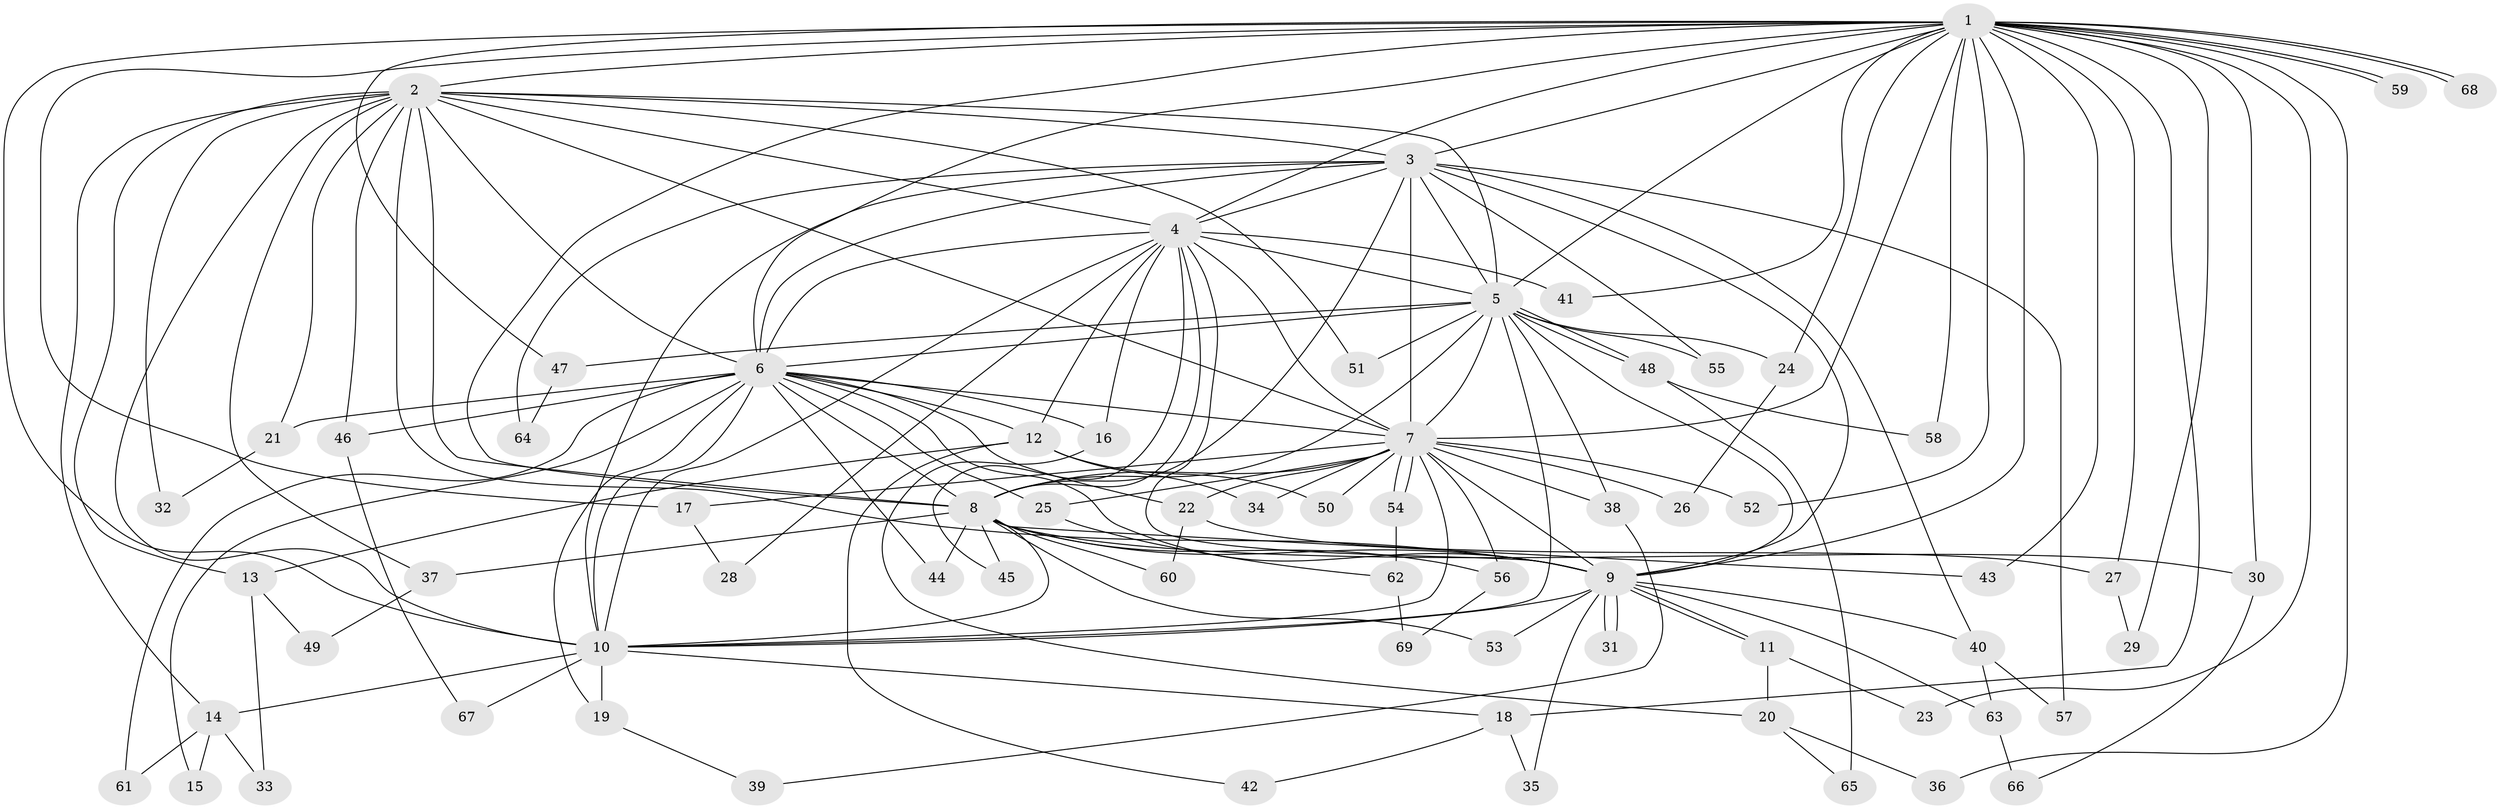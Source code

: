 // Generated by graph-tools (version 1.1) at 2025/14/03/09/25 04:14:02]
// undirected, 69 vertices, 163 edges
graph export_dot {
graph [start="1"]
  node [color=gray90,style=filled];
  1;
  2;
  3;
  4;
  5;
  6;
  7;
  8;
  9;
  10;
  11;
  12;
  13;
  14;
  15;
  16;
  17;
  18;
  19;
  20;
  21;
  22;
  23;
  24;
  25;
  26;
  27;
  28;
  29;
  30;
  31;
  32;
  33;
  34;
  35;
  36;
  37;
  38;
  39;
  40;
  41;
  42;
  43;
  44;
  45;
  46;
  47;
  48;
  49;
  50;
  51;
  52;
  53;
  54;
  55;
  56;
  57;
  58;
  59;
  60;
  61;
  62;
  63;
  64;
  65;
  66;
  67;
  68;
  69;
  1 -- 2;
  1 -- 3;
  1 -- 4;
  1 -- 5;
  1 -- 6;
  1 -- 7;
  1 -- 8;
  1 -- 9;
  1 -- 10;
  1 -- 17;
  1 -- 18;
  1 -- 23;
  1 -- 24;
  1 -- 27;
  1 -- 29;
  1 -- 30;
  1 -- 36;
  1 -- 41;
  1 -- 43;
  1 -- 47;
  1 -- 52;
  1 -- 58;
  1 -- 59;
  1 -- 59;
  1 -- 68;
  1 -- 68;
  2 -- 3;
  2 -- 4;
  2 -- 5;
  2 -- 6;
  2 -- 7;
  2 -- 8;
  2 -- 9;
  2 -- 10;
  2 -- 13;
  2 -- 14;
  2 -- 21;
  2 -- 32;
  2 -- 37;
  2 -- 46;
  2 -- 51;
  3 -- 4;
  3 -- 5;
  3 -- 6;
  3 -- 7;
  3 -- 8;
  3 -- 9;
  3 -- 10;
  3 -- 40;
  3 -- 55;
  3 -- 57;
  3 -- 64;
  4 -- 5;
  4 -- 6;
  4 -- 7;
  4 -- 8;
  4 -- 9;
  4 -- 10;
  4 -- 12;
  4 -- 16;
  4 -- 28;
  4 -- 41;
  4 -- 45;
  5 -- 6;
  5 -- 7;
  5 -- 8;
  5 -- 9;
  5 -- 10;
  5 -- 24;
  5 -- 38;
  5 -- 47;
  5 -- 48;
  5 -- 48;
  5 -- 51;
  5 -- 55;
  6 -- 7;
  6 -- 8;
  6 -- 9;
  6 -- 10;
  6 -- 12;
  6 -- 15;
  6 -- 16;
  6 -- 19;
  6 -- 21;
  6 -- 22;
  6 -- 25;
  6 -- 44;
  6 -- 46;
  6 -- 61;
  7 -- 8;
  7 -- 9;
  7 -- 10;
  7 -- 17;
  7 -- 22;
  7 -- 25;
  7 -- 26;
  7 -- 34;
  7 -- 38;
  7 -- 50;
  7 -- 52;
  7 -- 54;
  7 -- 54;
  7 -- 56;
  8 -- 9;
  8 -- 10;
  8 -- 30;
  8 -- 37;
  8 -- 43;
  8 -- 44;
  8 -- 45;
  8 -- 53;
  8 -- 56;
  8 -- 60;
  9 -- 10;
  9 -- 11;
  9 -- 11;
  9 -- 31;
  9 -- 31;
  9 -- 35;
  9 -- 40;
  9 -- 53;
  9 -- 63;
  10 -- 14;
  10 -- 18;
  10 -- 19;
  10 -- 67;
  11 -- 20;
  11 -- 23;
  12 -- 13;
  12 -- 34;
  12 -- 42;
  12 -- 50;
  13 -- 33;
  13 -- 49;
  14 -- 15;
  14 -- 33;
  14 -- 61;
  16 -- 20;
  17 -- 28;
  18 -- 35;
  18 -- 42;
  19 -- 39;
  20 -- 36;
  20 -- 65;
  21 -- 32;
  22 -- 27;
  22 -- 60;
  24 -- 26;
  25 -- 62;
  27 -- 29;
  30 -- 66;
  37 -- 49;
  38 -- 39;
  40 -- 57;
  40 -- 63;
  46 -- 67;
  47 -- 64;
  48 -- 58;
  48 -- 65;
  54 -- 62;
  56 -- 69;
  62 -- 69;
  63 -- 66;
}
